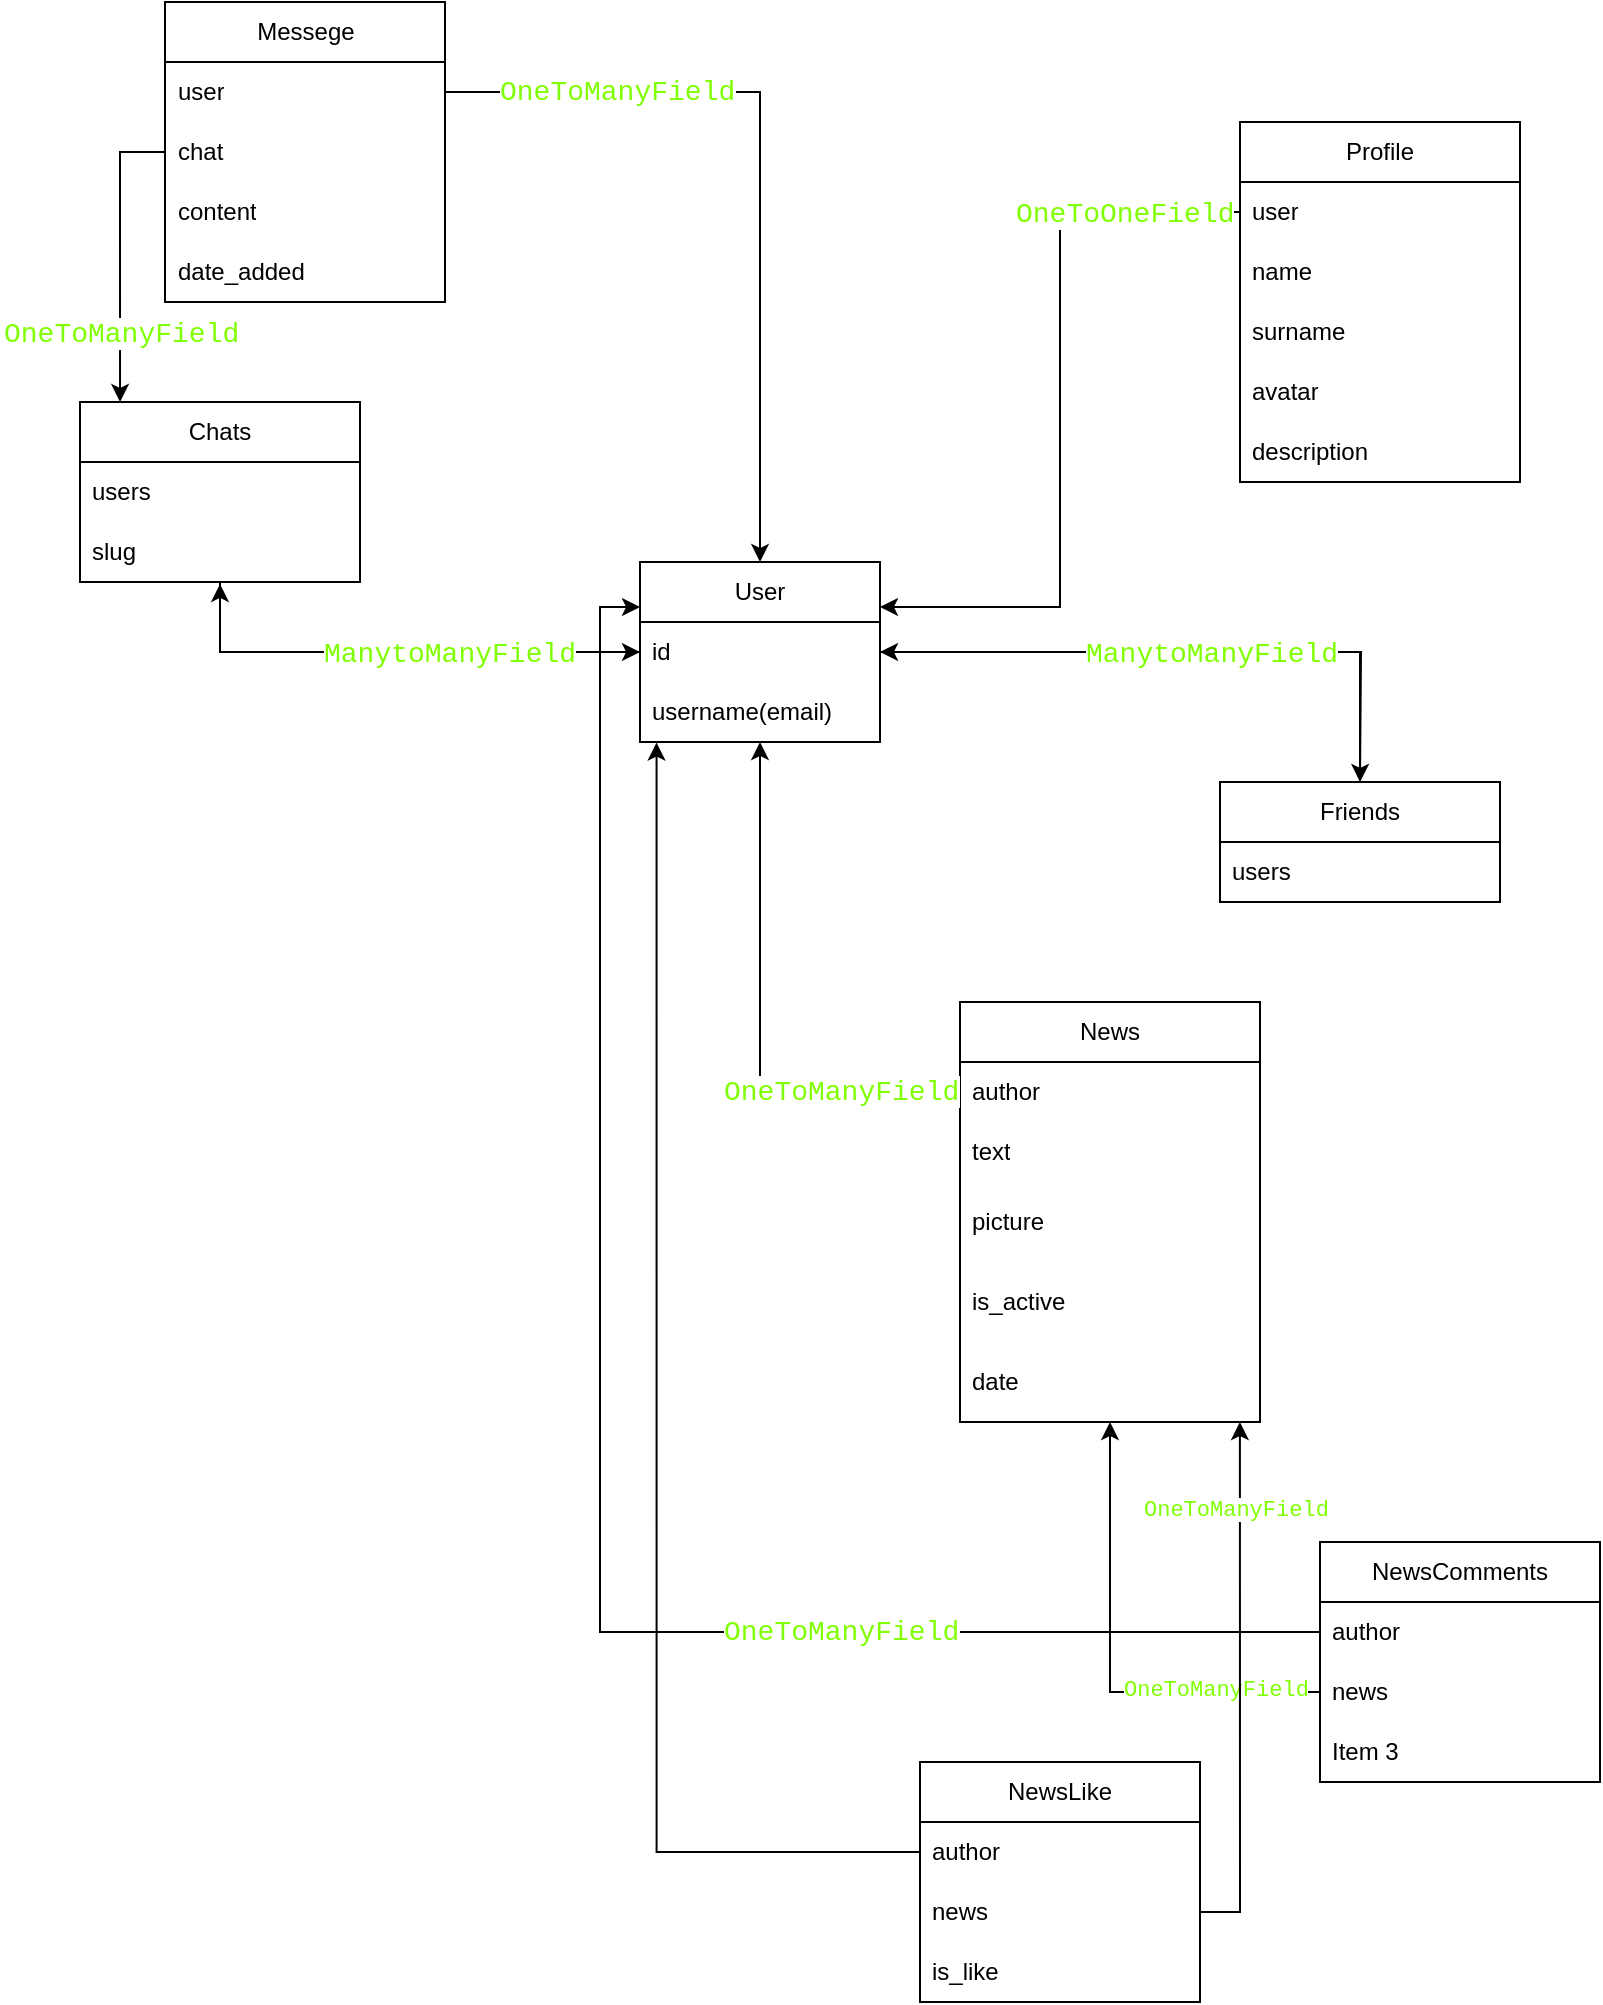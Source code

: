 <mxfile version="23.0.2" type="device">
  <diagram name="Страница — 1" id="-bYhfY6eNMoUD6Uy8IfQ">
    <mxGraphModel dx="2514" dy="918" grid="1" gridSize="10" guides="1" tooltips="1" connect="1" arrows="1" fold="1" page="1" pageScale="1" pageWidth="827" pageHeight="1169" math="0" shadow="0">
      <root>
        <mxCell id="0" />
        <mxCell id="1" parent="0" />
        <mxCell id="zaGGklNgnagbpcNtSMc4-3" value="Profile" style="swimlane;fontStyle=0;childLayout=stackLayout;horizontal=1;startSize=30;horizontalStack=0;resizeParent=1;resizeParentMax=0;resizeLast=0;collapsible=1;marginBottom=0;whiteSpace=wrap;html=1;" vertex="1" parent="1">
          <mxGeometry x="-200" y="70" width="140" height="180" as="geometry" />
        </mxCell>
        <mxCell id="zaGGklNgnagbpcNtSMc4-27" value="user" style="text;strokeColor=none;fillColor=none;align=left;verticalAlign=middle;spacingLeft=4;spacingRight=4;overflow=hidden;points=[[0,0.5],[1,0.5]];portConstraint=eastwest;rotatable=0;whiteSpace=wrap;html=1;" vertex="1" parent="zaGGklNgnagbpcNtSMc4-3">
          <mxGeometry y="30" width="140" height="30" as="geometry" />
        </mxCell>
        <mxCell id="zaGGklNgnagbpcNtSMc4-4" value="name" style="text;strokeColor=none;fillColor=none;align=left;verticalAlign=middle;spacingLeft=4;spacingRight=4;overflow=hidden;points=[[0,0.5],[1,0.5]];portConstraint=eastwest;rotatable=0;whiteSpace=wrap;html=1;" vertex="1" parent="zaGGklNgnagbpcNtSMc4-3">
          <mxGeometry y="60" width="140" height="30" as="geometry" />
        </mxCell>
        <mxCell id="zaGGklNgnagbpcNtSMc4-5" value="surname" style="text;strokeColor=none;fillColor=none;align=left;verticalAlign=middle;spacingLeft=4;spacingRight=4;overflow=hidden;points=[[0,0.5],[1,0.5]];portConstraint=eastwest;rotatable=0;whiteSpace=wrap;html=1;" vertex="1" parent="zaGGklNgnagbpcNtSMc4-3">
          <mxGeometry y="90" width="140" height="30" as="geometry" />
        </mxCell>
        <mxCell id="zaGGklNgnagbpcNtSMc4-6" value="avatar" style="text;strokeColor=none;fillColor=none;align=left;verticalAlign=middle;spacingLeft=4;spacingRight=4;overflow=hidden;points=[[0,0.5],[1,0.5]];portConstraint=eastwest;rotatable=0;whiteSpace=wrap;html=1;" vertex="1" parent="zaGGklNgnagbpcNtSMc4-3">
          <mxGeometry y="120" width="140" height="30" as="geometry" />
        </mxCell>
        <mxCell id="zaGGklNgnagbpcNtSMc4-13" value="description" style="text;strokeColor=none;fillColor=none;align=left;verticalAlign=middle;spacingLeft=4;spacingRight=4;overflow=hidden;points=[[0,0.5],[1,0.5]];portConstraint=eastwest;rotatable=0;whiteSpace=wrap;html=1;" vertex="1" parent="zaGGklNgnagbpcNtSMc4-3">
          <mxGeometry y="150" width="140" height="30" as="geometry" />
        </mxCell>
        <mxCell id="zaGGklNgnagbpcNtSMc4-36" style="edgeStyle=orthogonalEdgeStyle;rounded=0;orthogonalLoop=1;jettySize=auto;html=1;" edge="1" parent="1" source="zaGGklNgnagbpcNtSMc4-7">
          <mxGeometry relative="1" as="geometry">
            <mxPoint x="-140.0" y="400" as="targetPoint" />
          </mxGeometry>
        </mxCell>
        <mxCell id="zaGGklNgnagbpcNtSMc4-7" value="User" style="swimlane;fontStyle=0;childLayout=stackLayout;horizontal=1;startSize=30;horizontalStack=0;resizeParent=1;resizeParentMax=0;resizeLast=0;collapsible=1;marginBottom=0;whiteSpace=wrap;html=1;" vertex="1" parent="1">
          <mxGeometry x="-500" y="290" width="120" height="90" as="geometry" />
        </mxCell>
        <mxCell id="zaGGklNgnagbpcNtSMc4-8" value="id" style="text;strokeColor=none;fillColor=none;align=left;verticalAlign=middle;spacingLeft=4;spacingRight=4;overflow=hidden;points=[[0,0.5],[1,0.5]];portConstraint=eastwest;rotatable=0;whiteSpace=wrap;html=1;" vertex="1" parent="zaGGklNgnagbpcNtSMc4-7">
          <mxGeometry y="30" width="120" height="30" as="geometry" />
        </mxCell>
        <mxCell id="zaGGklNgnagbpcNtSMc4-9" value="username(email)" style="text;strokeColor=none;fillColor=none;align=left;verticalAlign=middle;spacingLeft=4;spacingRight=4;overflow=hidden;points=[[0,0.5],[1,0.5]];portConstraint=eastwest;rotatable=0;whiteSpace=wrap;html=1;" vertex="1" parent="zaGGklNgnagbpcNtSMc4-7">
          <mxGeometry y="60" width="120" height="30" as="geometry" />
        </mxCell>
        <mxCell id="zaGGklNgnagbpcNtSMc4-17" value="News" style="swimlane;fontStyle=0;childLayout=stackLayout;horizontal=1;startSize=30;horizontalStack=0;resizeParent=1;resizeParentMax=0;resizeLast=0;collapsible=1;marginBottom=0;whiteSpace=wrap;html=1;" vertex="1" parent="1">
          <mxGeometry x="-340" y="510" width="150" height="210" as="geometry" />
        </mxCell>
        <mxCell id="zaGGklNgnagbpcNtSMc4-18" value="author" style="text;strokeColor=none;fillColor=none;align=left;verticalAlign=middle;spacingLeft=4;spacingRight=4;overflow=hidden;points=[[0,0.5],[1,0.5]];portConstraint=eastwest;rotatable=0;whiteSpace=wrap;html=1;" vertex="1" parent="zaGGklNgnagbpcNtSMc4-17">
          <mxGeometry y="30" width="150" height="30" as="geometry" />
        </mxCell>
        <mxCell id="zaGGklNgnagbpcNtSMc4-19" value="text" style="text;strokeColor=none;fillColor=none;align=left;verticalAlign=middle;spacingLeft=4;spacingRight=4;overflow=hidden;points=[[0,0.5],[1,0.5]];portConstraint=eastwest;rotatable=0;whiteSpace=wrap;html=1;" vertex="1" parent="zaGGklNgnagbpcNtSMc4-17">
          <mxGeometry y="60" width="150" height="30" as="geometry" />
        </mxCell>
        <mxCell id="zaGGklNgnagbpcNtSMc4-20" value="picture" style="text;strokeColor=none;fillColor=none;align=left;verticalAlign=middle;spacingLeft=4;spacingRight=4;overflow=hidden;points=[[0,0.5],[1,0.5]];portConstraint=eastwest;rotatable=0;whiteSpace=wrap;html=1;" vertex="1" parent="zaGGklNgnagbpcNtSMc4-17">
          <mxGeometry y="90" width="150" height="40" as="geometry" />
        </mxCell>
        <mxCell id="zaGGklNgnagbpcNtSMc4-25" value="is_active" style="text;strokeColor=none;fillColor=none;align=left;verticalAlign=middle;spacingLeft=4;spacingRight=4;overflow=hidden;points=[[0,0.5],[1,0.5]];portConstraint=eastwest;rotatable=0;whiteSpace=wrap;html=1;" vertex="1" parent="zaGGklNgnagbpcNtSMc4-17">
          <mxGeometry y="130" width="150" height="40" as="geometry" />
        </mxCell>
        <mxCell id="zaGGklNgnagbpcNtSMc4-56" value="date" style="text;strokeColor=none;fillColor=none;align=left;verticalAlign=middle;spacingLeft=4;spacingRight=4;overflow=hidden;points=[[0,0.5],[1,0.5]];portConstraint=eastwest;rotatable=0;whiteSpace=wrap;html=1;" vertex="1" parent="zaGGklNgnagbpcNtSMc4-17">
          <mxGeometry y="170" width="150" height="40" as="geometry" />
        </mxCell>
        <mxCell id="zaGGklNgnagbpcNtSMc4-28" style="edgeStyle=orthogonalEdgeStyle;rounded=0;orthogonalLoop=1;jettySize=auto;html=1;entryX=1;entryY=0.25;entryDx=0;entryDy=0;" edge="1" parent="1" source="zaGGklNgnagbpcNtSMc4-27" target="zaGGklNgnagbpcNtSMc4-7">
          <mxGeometry relative="1" as="geometry" />
        </mxCell>
        <mxCell id="zaGGklNgnagbpcNtSMc4-34" style="edgeStyle=orthogonalEdgeStyle;rounded=0;orthogonalLoop=1;jettySize=auto;html=1;" edge="1" parent="1" source="zaGGklNgnagbpcNtSMc4-30" target="zaGGklNgnagbpcNtSMc4-7">
          <mxGeometry relative="1" as="geometry">
            <Array as="points">
              <mxPoint x="-140" y="335" />
            </Array>
          </mxGeometry>
        </mxCell>
        <mxCell id="zaGGklNgnagbpcNtSMc4-30" value="Friends" style="swimlane;fontStyle=0;childLayout=stackLayout;horizontal=1;startSize=30;horizontalStack=0;resizeParent=1;resizeParentMax=0;resizeLast=0;collapsible=1;marginBottom=0;whiteSpace=wrap;html=1;" vertex="1" parent="1">
          <mxGeometry x="-210" y="400" width="140" height="60" as="geometry" />
        </mxCell>
        <mxCell id="zaGGklNgnagbpcNtSMc4-31" value="users" style="text;strokeColor=none;fillColor=none;align=left;verticalAlign=middle;spacingLeft=4;spacingRight=4;overflow=hidden;points=[[0,0.5],[1,0.5]];portConstraint=eastwest;rotatable=0;whiteSpace=wrap;html=1;" vertex="1" parent="zaGGklNgnagbpcNtSMc4-30">
          <mxGeometry y="30" width="140" height="30" as="geometry" />
        </mxCell>
        <mxCell id="zaGGklNgnagbpcNtSMc4-44" style="edgeStyle=orthogonalEdgeStyle;rounded=0;orthogonalLoop=1;jettySize=auto;html=1;entryX=0;entryY=0.5;entryDx=0;entryDy=0;" edge="1" parent="1" source="zaGGklNgnagbpcNtSMc4-39" target="zaGGklNgnagbpcNtSMc4-8">
          <mxGeometry relative="1" as="geometry" />
        </mxCell>
        <mxCell id="zaGGklNgnagbpcNtSMc4-39" value="Chats" style="swimlane;fontStyle=0;childLayout=stackLayout;horizontal=1;startSize=30;horizontalStack=0;resizeParent=1;resizeParentMax=0;resizeLast=0;collapsible=1;marginBottom=0;whiteSpace=wrap;html=1;" vertex="1" parent="1">
          <mxGeometry x="-780" y="210" width="140" height="90" as="geometry" />
        </mxCell>
        <mxCell id="zaGGklNgnagbpcNtSMc4-40" value="users" style="text;strokeColor=none;fillColor=none;align=left;verticalAlign=middle;spacingLeft=4;spacingRight=4;overflow=hidden;points=[[0,0.5],[1,0.5]];portConstraint=eastwest;rotatable=0;whiteSpace=wrap;html=1;" vertex="1" parent="zaGGklNgnagbpcNtSMc4-39">
          <mxGeometry y="30" width="140" height="30" as="geometry" />
        </mxCell>
        <mxCell id="zaGGklNgnagbpcNtSMc4-41" value="slug" style="text;strokeColor=none;fillColor=none;align=left;verticalAlign=middle;spacingLeft=4;spacingRight=4;overflow=hidden;points=[[0,0.5],[1,0.5]];portConstraint=eastwest;rotatable=0;whiteSpace=wrap;html=1;" vertex="1" parent="zaGGklNgnagbpcNtSMc4-39">
          <mxGeometry y="60" width="140" height="30" as="geometry" />
        </mxCell>
        <mxCell id="zaGGklNgnagbpcNtSMc4-45" value="Messege" style="swimlane;fontStyle=0;childLayout=stackLayout;horizontal=1;startSize=30;horizontalStack=0;resizeParent=1;resizeParentMax=0;resizeLast=0;collapsible=1;marginBottom=0;whiteSpace=wrap;html=1;" vertex="1" parent="1">
          <mxGeometry x="-737.5" y="10" width="140" height="150" as="geometry" />
        </mxCell>
        <mxCell id="zaGGklNgnagbpcNtSMc4-46" value="user" style="text;strokeColor=none;fillColor=none;align=left;verticalAlign=middle;spacingLeft=4;spacingRight=4;overflow=hidden;points=[[0,0.5],[1,0.5]];portConstraint=eastwest;rotatable=0;whiteSpace=wrap;html=1;" vertex="1" parent="zaGGklNgnagbpcNtSMc4-45">
          <mxGeometry y="30" width="140" height="30" as="geometry" />
        </mxCell>
        <mxCell id="zaGGklNgnagbpcNtSMc4-47" value="chat" style="text;strokeColor=none;fillColor=none;align=left;verticalAlign=middle;spacingLeft=4;spacingRight=4;overflow=hidden;points=[[0,0.5],[1,0.5]];portConstraint=eastwest;rotatable=0;whiteSpace=wrap;html=1;" vertex="1" parent="zaGGklNgnagbpcNtSMc4-45">
          <mxGeometry y="60" width="140" height="30" as="geometry" />
        </mxCell>
        <mxCell id="zaGGklNgnagbpcNtSMc4-48" value="content" style="text;strokeColor=none;fillColor=none;align=left;verticalAlign=middle;spacingLeft=4;spacingRight=4;overflow=hidden;points=[[0,0.5],[1,0.5]];portConstraint=eastwest;rotatable=0;whiteSpace=wrap;html=1;" vertex="1" parent="zaGGklNgnagbpcNtSMc4-45">
          <mxGeometry y="90" width="140" height="30" as="geometry" />
        </mxCell>
        <mxCell id="zaGGklNgnagbpcNtSMc4-51" value="date_added" style="text;strokeColor=none;fillColor=none;align=left;verticalAlign=middle;spacingLeft=4;spacingRight=4;overflow=hidden;points=[[0,0.5],[1,0.5]];portConstraint=eastwest;rotatable=0;whiteSpace=wrap;html=1;" vertex="1" parent="zaGGklNgnagbpcNtSMc4-45">
          <mxGeometry y="120" width="140" height="30" as="geometry" />
        </mxCell>
        <mxCell id="zaGGklNgnagbpcNtSMc4-57" value="&lt;div style=&quot;font-family: Consolas, &amp;quot;Courier New&amp;quot;, monospace; font-weight: normal; font-size: 14px; line-height: 19px;&quot;&gt;&lt;div style=&quot;&quot;&gt;&lt;span style=&quot;background-color: rgb(255, 255, 255);&quot;&gt;ManytoManyField&lt;/span&gt;&lt;/div&gt;&lt;/div&gt;" style="text;whiteSpace=wrap;html=1;fontColor=#80FF00;" vertex="1" parent="1">
          <mxGeometry x="-278.75" y="320" width="97.5" height="25" as="geometry" />
        </mxCell>
        <mxCell id="zaGGklNgnagbpcNtSMc4-58" style="edgeStyle=orthogonalEdgeStyle;rounded=0;orthogonalLoop=1;jettySize=auto;html=1;entryX=0.5;entryY=1.033;entryDx=0;entryDy=0;entryPerimeter=0;" edge="1" parent="1" source="zaGGklNgnagbpcNtSMc4-7" target="zaGGklNgnagbpcNtSMc4-41">
          <mxGeometry relative="1" as="geometry" />
        </mxCell>
        <mxCell id="zaGGklNgnagbpcNtSMc4-62" style="edgeStyle=orthogonalEdgeStyle;rounded=0;orthogonalLoop=1;jettySize=auto;html=1;entryX=0.5;entryY=0;entryDx=0;entryDy=0;" edge="1" parent="1" source="zaGGklNgnagbpcNtSMc4-46" target="zaGGklNgnagbpcNtSMc4-7">
          <mxGeometry relative="1" as="geometry" />
        </mxCell>
        <mxCell id="zaGGklNgnagbpcNtSMc4-63" style="edgeStyle=orthogonalEdgeStyle;rounded=0;orthogonalLoop=1;jettySize=auto;html=1;entryX=0.143;entryY=0;entryDx=0;entryDy=0;entryPerimeter=0;" edge="1" parent="1" source="zaGGklNgnagbpcNtSMc4-47" target="zaGGklNgnagbpcNtSMc4-39">
          <mxGeometry relative="1" as="geometry" />
        </mxCell>
        <mxCell id="zaGGklNgnagbpcNtSMc4-64" style="edgeStyle=orthogonalEdgeStyle;rounded=0;orthogonalLoop=1;jettySize=auto;html=1;" edge="1" parent="1" source="zaGGklNgnagbpcNtSMc4-18" target="zaGGklNgnagbpcNtSMc4-7">
          <mxGeometry relative="1" as="geometry" />
        </mxCell>
        <mxCell id="zaGGklNgnagbpcNtSMc4-65" value="NewsComments" style="swimlane;fontStyle=0;childLayout=stackLayout;horizontal=1;startSize=30;horizontalStack=0;resizeParent=1;resizeParentMax=0;resizeLast=0;collapsible=1;marginBottom=0;whiteSpace=wrap;html=1;" vertex="1" parent="1">
          <mxGeometry x="-160" y="780" width="140" height="120" as="geometry" />
        </mxCell>
        <mxCell id="zaGGklNgnagbpcNtSMc4-66" value="author" style="text;strokeColor=none;fillColor=none;align=left;verticalAlign=middle;spacingLeft=4;spacingRight=4;overflow=hidden;points=[[0,0.5],[1,0.5]];portConstraint=eastwest;rotatable=0;whiteSpace=wrap;html=1;" vertex="1" parent="zaGGklNgnagbpcNtSMc4-65">
          <mxGeometry y="30" width="140" height="30" as="geometry" />
        </mxCell>
        <mxCell id="zaGGklNgnagbpcNtSMc4-67" value="news" style="text;strokeColor=none;fillColor=none;align=left;verticalAlign=middle;spacingLeft=4;spacingRight=4;overflow=hidden;points=[[0,0.5],[1,0.5]];portConstraint=eastwest;rotatable=0;whiteSpace=wrap;html=1;" vertex="1" parent="zaGGklNgnagbpcNtSMc4-65">
          <mxGeometry y="60" width="140" height="30" as="geometry" />
        </mxCell>
        <mxCell id="zaGGklNgnagbpcNtSMc4-68" value="Item 3" style="text;strokeColor=none;fillColor=none;align=left;verticalAlign=middle;spacingLeft=4;spacingRight=4;overflow=hidden;points=[[0,0.5],[1,0.5]];portConstraint=eastwest;rotatable=0;whiteSpace=wrap;html=1;" vertex="1" parent="zaGGklNgnagbpcNtSMc4-65">
          <mxGeometry y="90" width="140" height="30" as="geometry" />
        </mxCell>
        <mxCell id="zaGGklNgnagbpcNtSMc4-72" style="edgeStyle=orthogonalEdgeStyle;rounded=0;orthogonalLoop=1;jettySize=auto;html=1;entryX=0;entryY=0.25;entryDx=0;entryDy=0;" edge="1" parent="1" source="zaGGklNgnagbpcNtSMc4-66" target="zaGGklNgnagbpcNtSMc4-7">
          <mxGeometry relative="1" as="geometry" />
        </mxCell>
        <mxCell id="zaGGklNgnagbpcNtSMc4-53" value="&lt;span style=&quot;color: rgb(128, 255, 0); font-family: Consolas, &amp;quot;Courier New&amp;quot;, monospace; font-size: 14px; font-style: normal; font-variant-ligatures: normal; font-variant-caps: normal; font-weight: 400; letter-spacing: normal; orphans: 2; text-align: left; text-indent: 0px; text-transform: none; widows: 2; word-spacing: 0px; -webkit-text-stroke-width: 0px; background-color: rgb(255, 255, 255); text-decoration-thickness: initial; text-decoration-style: initial; text-decoration-color: initial; float: none; display: inline !important;&quot;&gt;OneToManyField&lt;/span&gt;" style="text;whiteSpace=wrap;html=1;" vertex="1" parent="1">
          <mxGeometry x="-572.5" y="40" width="140" height="40" as="geometry" />
        </mxCell>
        <mxCell id="zaGGklNgnagbpcNtSMc4-16" value="&lt;div style=&quot;font-family: Consolas, &amp;quot;Courier New&amp;quot;, monospace; font-weight: normal; font-size: 14px; line-height: 19px;&quot;&gt;&lt;div style=&quot;&quot;&gt;&lt;span style=&quot;background-color: rgb(255, 255, 255);&quot;&gt;OneToOneField&lt;/span&gt;&lt;/div&gt;&lt;/div&gt;" style="text;whiteSpace=wrap;html=1;fontColor=#80FF00;" vertex="1" parent="1">
          <mxGeometry x="-313.75" y="100" width="97.5" height="30" as="geometry" />
        </mxCell>
        <mxCell id="zaGGklNgnagbpcNtSMc4-29" value="&lt;div style=&quot;font-family: Consolas, &amp;quot;Courier New&amp;quot;, monospace; font-weight: normal; font-size: 14px; line-height: 19px;&quot;&gt;&lt;div style=&quot;&quot;&gt;&lt;span style=&quot;background-color: rgb(255, 255, 255);&quot;&gt;OneToManyField&lt;/span&gt;&lt;/div&gt;&lt;/div&gt;" style="text;whiteSpace=wrap;html=1;fontColor=#80FF00;" vertex="1" parent="1">
          <mxGeometry x="-820" y="160" width="97.5" height="30" as="geometry" />
        </mxCell>
        <mxCell id="zaGGklNgnagbpcNtSMc4-38" value="&lt;div style=&quot;font-family: Consolas, &amp;quot;Courier New&amp;quot;, monospace; font-weight: normal; font-size: 14px; line-height: 19px;&quot;&gt;&lt;div style=&quot;&quot;&gt;&lt;span style=&quot;background-color: rgb(255, 255, 255);&quot;&gt;ManytoManyField&lt;/span&gt;&lt;/div&gt;&lt;/div&gt;" style="text;whiteSpace=wrap;html=1;fontColor=#80FF00;" vertex="1" parent="1">
          <mxGeometry x="-660" y="320" width="97.5" height="25" as="geometry" />
        </mxCell>
        <mxCell id="zaGGklNgnagbpcNtSMc4-54" value="&lt;span style=&quot;color: rgb(128, 255, 0); font-family: Consolas, &amp;quot;Courier New&amp;quot;, monospace; font-size: 14px; font-style: normal; font-variant-ligatures: normal; font-variant-caps: normal; font-weight: 400; letter-spacing: normal; orphans: 2; text-align: left; text-indent: 0px; text-transform: none; widows: 2; word-spacing: 0px; -webkit-text-stroke-width: 0px; background-color: rgb(255, 255, 255); text-decoration-thickness: initial; text-decoration-style: initial; text-decoration-color: initial; float: none; display: inline !important;&quot;&gt;OneToManyField&lt;/span&gt;" style="text;whiteSpace=wrap;html=1;" vertex="1" parent="1">
          <mxGeometry x="-460" y="540" width="140" height="40" as="geometry" />
        </mxCell>
        <mxCell id="zaGGklNgnagbpcNtSMc4-71" value="&lt;span style=&quot;color: rgb(128, 255, 0); font-family: Consolas, &amp;quot;Courier New&amp;quot;, monospace; font-size: 14px; font-style: normal; font-variant-ligatures: normal; font-variant-caps: normal; font-weight: 400; letter-spacing: normal; orphans: 2; text-align: left; text-indent: 0px; text-transform: none; widows: 2; word-spacing: 0px; -webkit-text-stroke-width: 0px; background-color: rgb(255, 255, 255); text-decoration-thickness: initial; text-decoration-style: initial; text-decoration-color: initial; float: none; display: inline !important;&quot;&gt;OneToManyField&lt;/span&gt;" style="text;whiteSpace=wrap;html=1;" vertex="1" parent="1">
          <mxGeometry x="-460" y="810" width="140" height="40" as="geometry" />
        </mxCell>
        <mxCell id="zaGGklNgnagbpcNtSMc4-73" style="edgeStyle=orthogonalEdgeStyle;rounded=0;orthogonalLoop=1;jettySize=auto;html=1;" edge="1" parent="1" source="zaGGklNgnagbpcNtSMc4-67" target="zaGGklNgnagbpcNtSMc4-17">
          <mxGeometry relative="1" as="geometry" />
        </mxCell>
        <mxCell id="zaGGklNgnagbpcNtSMc4-74" value="&lt;span style=&quot;color: rgb(128, 255, 0); font-family: Consolas, &amp;quot;Courier New&amp;quot;, monospace; font-size: 11px; font-style: normal; font-variant-ligatures: normal; font-variant-caps: normal; font-weight: 400; letter-spacing: normal; orphans: 2; text-align: left; text-indent: 0px; text-transform: none; widows: 2; word-spacing: 0px; -webkit-text-stroke-width: 0px; background-color: rgb(255, 255, 255); text-decoration-thickness: initial; text-decoration-style: initial; text-decoration-color: initial; float: none; display: inline !important;&quot;&gt;OneToManyField&lt;/span&gt;" style="text;whiteSpace=wrap;html=1;fontSize=11;" vertex="1" parent="1">
          <mxGeometry x="-260" y="840" width="140" height="40" as="geometry" />
        </mxCell>
        <mxCell id="zaGGklNgnagbpcNtSMc4-82" value="NewsLike" style="swimlane;fontStyle=0;childLayout=stackLayout;horizontal=1;startSize=30;horizontalStack=0;resizeParent=1;resizeParentMax=0;resizeLast=0;collapsible=1;marginBottom=0;whiteSpace=wrap;html=1;" vertex="1" parent="1">
          <mxGeometry x="-360" y="890" width="140" height="120" as="geometry" />
        </mxCell>
        <mxCell id="zaGGklNgnagbpcNtSMc4-83" value="author" style="text;strokeColor=none;fillColor=none;align=left;verticalAlign=middle;spacingLeft=4;spacingRight=4;overflow=hidden;points=[[0,0.5],[1,0.5]];portConstraint=eastwest;rotatable=0;whiteSpace=wrap;html=1;" vertex="1" parent="zaGGklNgnagbpcNtSMc4-82">
          <mxGeometry y="30" width="140" height="30" as="geometry" />
        </mxCell>
        <mxCell id="zaGGklNgnagbpcNtSMc4-84" value="news" style="text;strokeColor=none;fillColor=none;align=left;verticalAlign=middle;spacingLeft=4;spacingRight=4;overflow=hidden;points=[[0,0.5],[1,0.5]];portConstraint=eastwest;rotatable=0;whiteSpace=wrap;html=1;" vertex="1" parent="zaGGklNgnagbpcNtSMc4-82">
          <mxGeometry y="60" width="140" height="30" as="geometry" />
        </mxCell>
        <mxCell id="zaGGklNgnagbpcNtSMc4-85" value="is_like" style="text;strokeColor=none;fillColor=none;align=left;verticalAlign=middle;spacingLeft=4;spacingRight=4;overflow=hidden;points=[[0,0.5],[1,0.5]];portConstraint=eastwest;rotatable=0;whiteSpace=wrap;html=1;" vertex="1" parent="zaGGklNgnagbpcNtSMc4-82">
          <mxGeometry y="90" width="140" height="30" as="geometry" />
        </mxCell>
        <mxCell id="zaGGklNgnagbpcNtSMc4-87" style="edgeStyle=orthogonalEdgeStyle;rounded=0;orthogonalLoop=1;jettySize=auto;html=1;entryX=0.069;entryY=1.01;entryDx=0;entryDy=0;entryPerimeter=0;" edge="1" parent="1" source="zaGGklNgnagbpcNtSMc4-83" target="zaGGklNgnagbpcNtSMc4-9">
          <mxGeometry relative="1" as="geometry" />
        </mxCell>
        <mxCell id="zaGGklNgnagbpcNtSMc4-90" style="edgeStyle=orthogonalEdgeStyle;rounded=0;orthogonalLoop=1;jettySize=auto;html=1;entryX=0.933;entryY=1;entryDx=0;entryDy=0;entryPerimeter=0;" edge="1" parent="1" source="zaGGklNgnagbpcNtSMc4-84" target="zaGGklNgnagbpcNtSMc4-56">
          <mxGeometry relative="1" as="geometry" />
        </mxCell>
        <mxCell id="zaGGklNgnagbpcNtSMc4-91" value="&lt;span style=&quot;color: rgb(128, 255, 0); font-family: Consolas, &amp;quot;Courier New&amp;quot;, monospace; font-size: 11px; font-style: normal; font-variant-ligatures: normal; font-variant-caps: normal; font-weight: 400; letter-spacing: normal; orphans: 2; text-align: left; text-indent: 0px; text-transform: none; widows: 2; word-spacing: 0px; -webkit-text-stroke-width: 0px; background-color: rgb(255, 255, 255); text-decoration-thickness: initial; text-decoration-style: initial; text-decoration-color: initial; float: none; display: inline !important;&quot;&gt;OneToManyField&lt;/span&gt;" style="text;whiteSpace=wrap;html=1;fontSize=11;" vertex="1" parent="1">
          <mxGeometry x="-250" y="750" width="140" height="40" as="geometry" />
        </mxCell>
      </root>
    </mxGraphModel>
  </diagram>
</mxfile>
